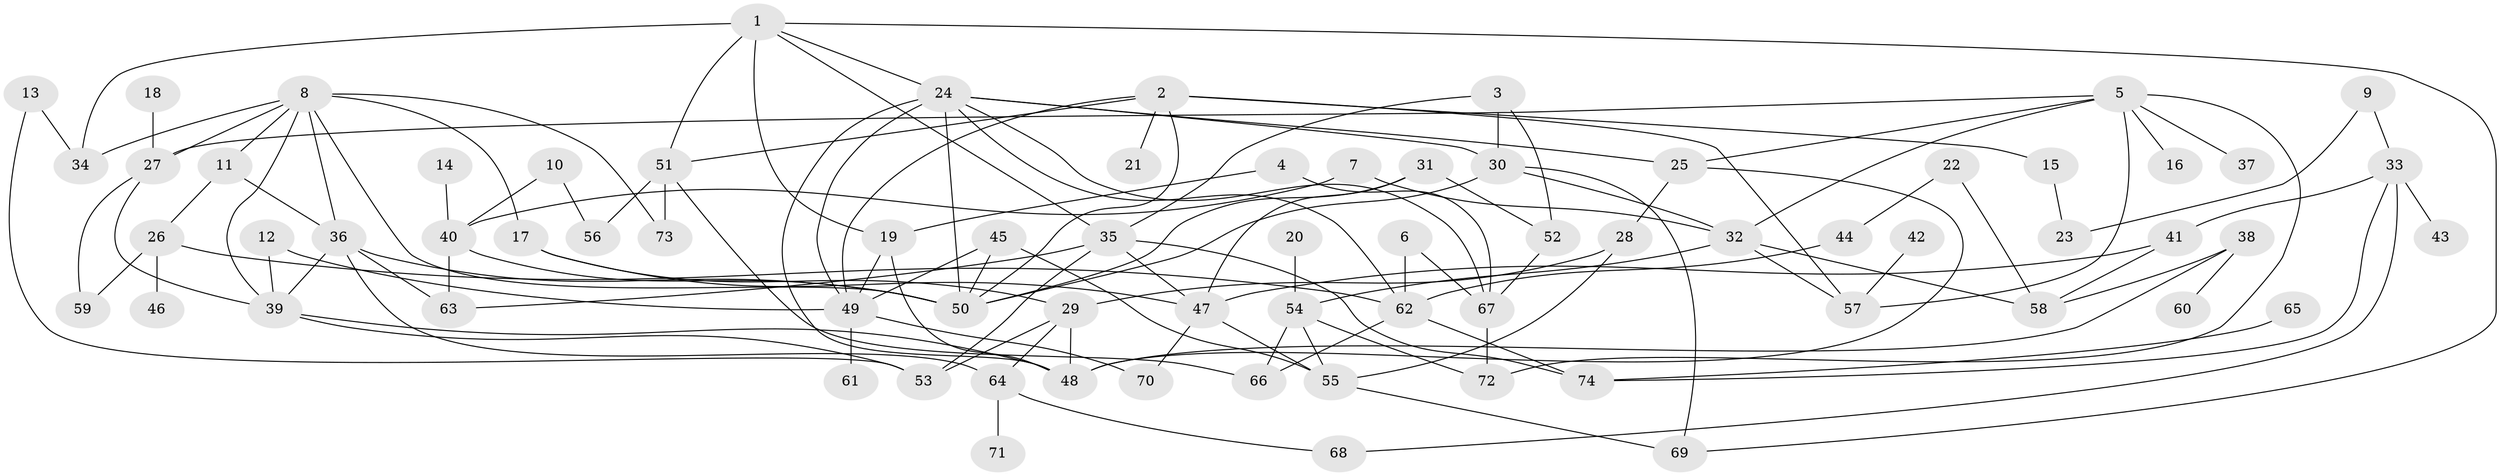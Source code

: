 // original degree distribution, {2: 0.35374149659863946, 6: 0.061224489795918366, 4: 0.1360544217687075, 9: 0.006802721088435374, 5: 0.061224489795918366, 3: 0.19727891156462585, 1: 0.1836734693877551}
// Generated by graph-tools (version 1.1) at 2025/49/03/09/25 03:49:20]
// undirected, 74 vertices, 128 edges
graph export_dot {
graph [start="1"]
  node [color=gray90,style=filled];
  1;
  2;
  3;
  4;
  5;
  6;
  7;
  8;
  9;
  10;
  11;
  12;
  13;
  14;
  15;
  16;
  17;
  18;
  19;
  20;
  21;
  22;
  23;
  24;
  25;
  26;
  27;
  28;
  29;
  30;
  31;
  32;
  33;
  34;
  35;
  36;
  37;
  38;
  39;
  40;
  41;
  42;
  43;
  44;
  45;
  46;
  47;
  48;
  49;
  50;
  51;
  52;
  53;
  54;
  55;
  56;
  57;
  58;
  59;
  60;
  61;
  62;
  63;
  64;
  65;
  66;
  67;
  68;
  69;
  70;
  71;
  72;
  73;
  74;
  1 -- 19 [weight=1.0];
  1 -- 24 [weight=1.0];
  1 -- 34 [weight=1.0];
  1 -- 35 [weight=1.0];
  1 -- 51 [weight=1.0];
  1 -- 69 [weight=1.0];
  2 -- 15 [weight=1.0];
  2 -- 21 [weight=1.0];
  2 -- 49 [weight=1.0];
  2 -- 50 [weight=1.0];
  2 -- 51 [weight=1.0];
  2 -- 57 [weight=1.0];
  3 -- 30 [weight=1.0];
  3 -- 35 [weight=1.0];
  3 -- 52 [weight=1.0];
  4 -- 19 [weight=1.0];
  4 -- 67 [weight=1.0];
  5 -- 16 [weight=1.0];
  5 -- 25 [weight=1.0];
  5 -- 27 [weight=1.0];
  5 -- 32 [weight=1.0];
  5 -- 37 [weight=1.0];
  5 -- 57 [weight=1.0];
  5 -- 72 [weight=1.0];
  6 -- 62 [weight=1.0];
  6 -- 67 [weight=1.0];
  7 -- 32 [weight=1.0];
  7 -- 40 [weight=1.0];
  8 -- 11 [weight=1.0];
  8 -- 17 [weight=1.0];
  8 -- 27 [weight=1.0];
  8 -- 34 [weight=1.0];
  8 -- 36 [weight=1.0];
  8 -- 39 [weight=1.0];
  8 -- 50 [weight=1.0];
  8 -- 73 [weight=1.0];
  9 -- 23 [weight=1.0];
  9 -- 33 [weight=1.0];
  10 -- 40 [weight=1.0];
  10 -- 56 [weight=1.0];
  11 -- 26 [weight=1.0];
  11 -- 36 [weight=1.0];
  12 -- 39 [weight=1.0];
  12 -- 49 [weight=1.0];
  13 -- 34 [weight=1.0];
  13 -- 53 [weight=1.0];
  14 -- 40 [weight=1.0];
  15 -- 23 [weight=1.0];
  17 -- 29 [weight=1.0];
  17 -- 47 [weight=1.0];
  18 -- 27 [weight=1.0];
  19 -- 48 [weight=1.0];
  19 -- 49 [weight=1.0];
  20 -- 54 [weight=1.0];
  22 -- 44 [weight=1.0];
  22 -- 58 [weight=1.0];
  24 -- 25 [weight=1.0];
  24 -- 30 [weight=1.0];
  24 -- 48 [weight=2.0];
  24 -- 49 [weight=1.0];
  24 -- 50 [weight=1.0];
  24 -- 62 [weight=1.0];
  24 -- 67 [weight=1.0];
  25 -- 28 [weight=1.0];
  25 -- 48 [weight=1.0];
  26 -- 46 [weight=1.0];
  26 -- 59 [weight=1.0];
  26 -- 62 [weight=1.0];
  27 -- 39 [weight=1.0];
  27 -- 59 [weight=1.0];
  28 -- 29 [weight=1.0];
  28 -- 55 [weight=1.0];
  29 -- 48 [weight=1.0];
  29 -- 53 [weight=1.0];
  29 -- 64 [weight=1.0];
  30 -- 32 [weight=1.0];
  30 -- 50 [weight=1.0];
  30 -- 69 [weight=1.0];
  31 -- 47 [weight=1.0];
  31 -- 50 [weight=1.0];
  31 -- 52 [weight=1.0];
  32 -- 54 [weight=1.0];
  32 -- 57 [weight=1.0];
  32 -- 58 [weight=1.0];
  33 -- 41 [weight=1.0];
  33 -- 43 [weight=1.0];
  33 -- 68 [weight=1.0];
  33 -- 74 [weight=1.0];
  35 -- 47 [weight=1.0];
  35 -- 53 [weight=1.0];
  35 -- 63 [weight=1.0];
  35 -- 74 [weight=1.0];
  36 -- 39 [weight=1.0];
  36 -- 50 [weight=1.0];
  36 -- 63 [weight=1.0];
  36 -- 64 [weight=1.0];
  38 -- 48 [weight=1.0];
  38 -- 58 [weight=1.0];
  38 -- 60 [weight=1.0];
  39 -- 48 [weight=1.0];
  39 -- 53 [weight=1.0];
  40 -- 50 [weight=1.0];
  40 -- 63 [weight=1.0];
  41 -- 47 [weight=1.0];
  41 -- 58 [weight=1.0];
  42 -- 57 [weight=1.0];
  44 -- 62 [weight=1.0];
  45 -- 49 [weight=1.0];
  45 -- 50 [weight=1.0];
  45 -- 55 [weight=1.0];
  47 -- 55 [weight=1.0];
  47 -- 70 [weight=1.0];
  49 -- 61 [weight=1.0];
  49 -- 70 [weight=1.0];
  51 -- 56 [weight=1.0];
  51 -- 66 [weight=1.0];
  51 -- 73 [weight=1.0];
  52 -- 67 [weight=1.0];
  54 -- 55 [weight=1.0];
  54 -- 66 [weight=1.0];
  54 -- 72 [weight=1.0];
  55 -- 69 [weight=1.0];
  62 -- 66 [weight=1.0];
  62 -- 74 [weight=1.0];
  64 -- 68 [weight=1.0];
  64 -- 71 [weight=1.0];
  65 -- 74 [weight=1.0];
  67 -- 72 [weight=1.0];
}
